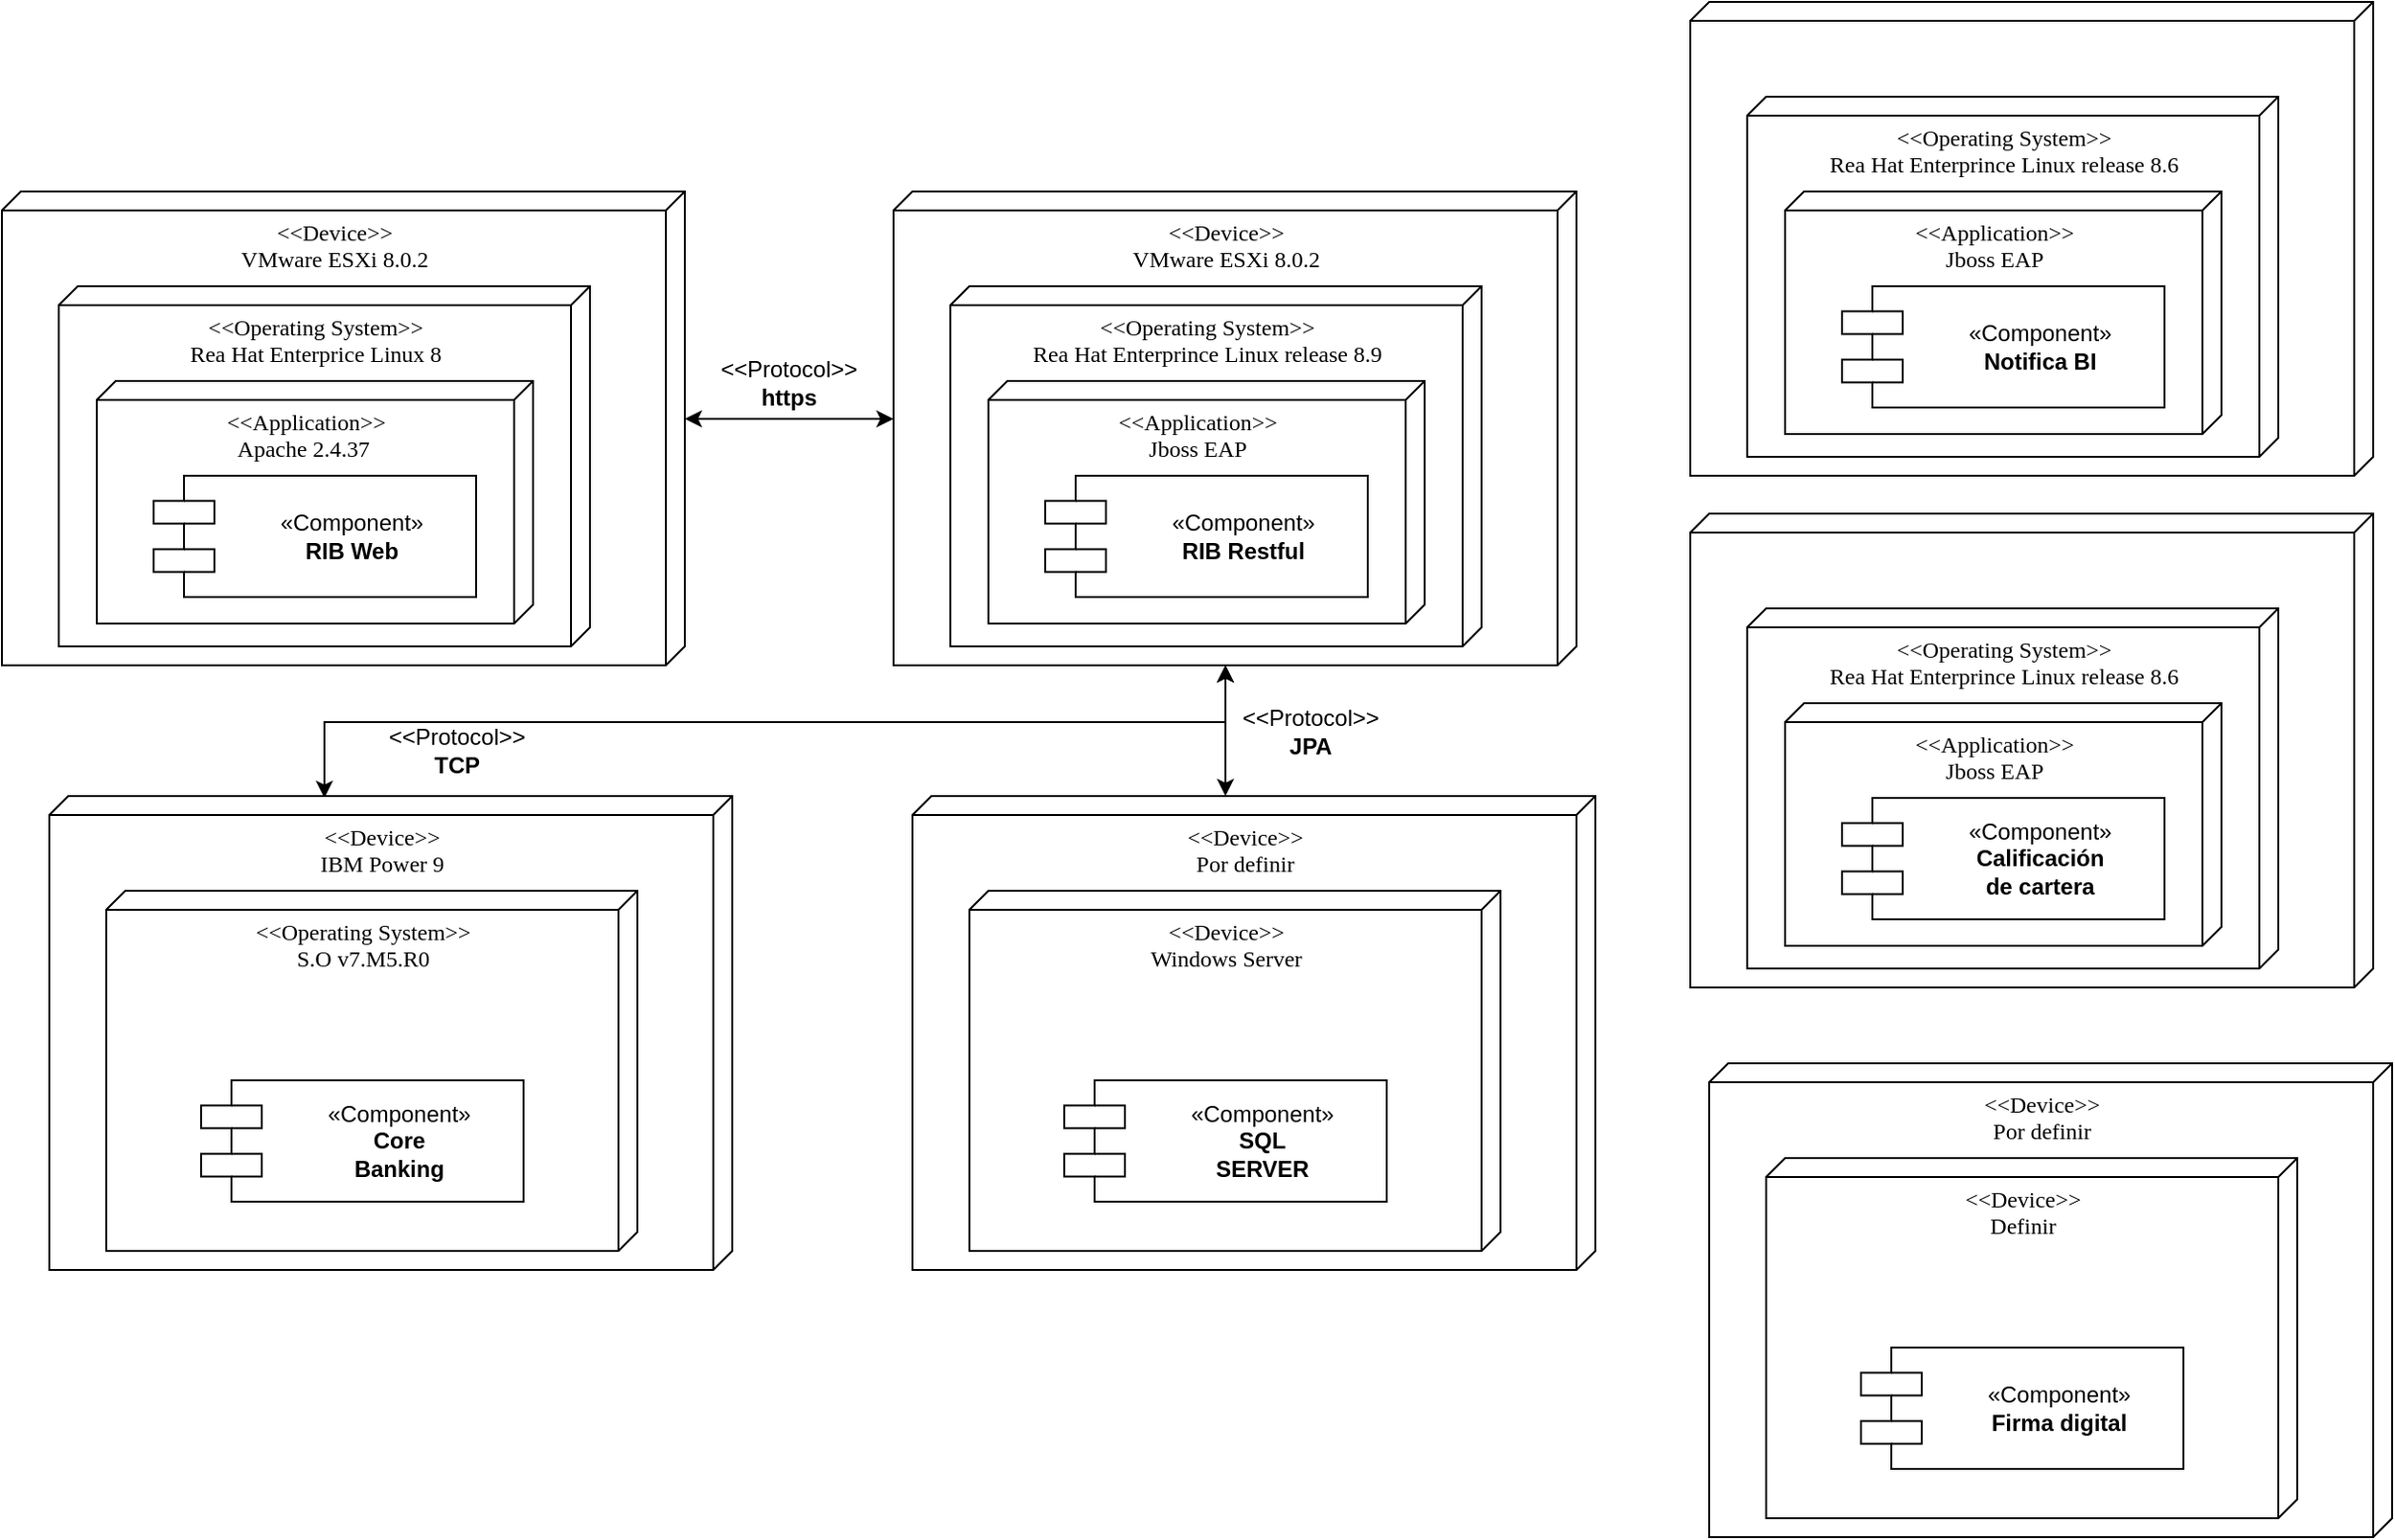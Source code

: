 <mxfile version="24.8.3">
  <diagram name="Página-2" id="JUDbK4Ckv_WAd5AGM5Tw">
    <mxGraphModel dx="1674" dy="1915" grid="1" gridSize="10" guides="1" tooltips="1" connect="1" arrows="1" fold="1" page="1" pageScale="1" pageWidth="827" pageHeight="1169" math="0" shadow="0">
      <root>
        <mxCell id="0" />
        <mxCell id="1" parent="0" />
        <mxCell id="Qrmg3Vs-Gsk_AwqV7CNu-4" value="&amp;lt;&amp;lt;Device&amp;gt;&amp;gt;&lt;div&gt;VMware ESXi 8.0.2&lt;/div&gt;" style="verticalAlign=top;align=center;spacingTop=8;spacingLeft=2;spacingRight=12;shape=cube;size=10;direction=south;fontStyle=0;html=1;rounded=0;shadow=0;comic=0;labelBackgroundColor=none;strokeWidth=1;fontFamily=Verdana;fontSize=12" parent="1" vertex="1">
          <mxGeometry x="50" y="40" width="360" height="250" as="geometry" />
        </mxCell>
        <mxCell id="Qrmg3Vs-Gsk_AwqV7CNu-6" value="&amp;lt;&amp;lt;Operating System&amp;gt;&amp;gt;&lt;div&gt;Rea Hat Enterprice Linux 8&lt;/div&gt;" style="verticalAlign=top;align=center;spacingTop=8;spacingLeft=2;spacingRight=12;shape=cube;size=10;direction=south;fontStyle=0;html=1;rounded=0;shadow=0;comic=0;labelBackgroundColor=none;strokeWidth=1;fontFamily=Verdana;fontSize=12" parent="1" vertex="1">
          <mxGeometry x="80" y="90" width="280" height="190" as="geometry" />
        </mxCell>
        <mxCell id="Qrmg3Vs-Gsk_AwqV7CNu-7" value="&lt;div&gt;&amp;lt;&amp;lt;Application&amp;gt;&amp;gt;&lt;/div&gt;&lt;div&gt;Apache 2.4.37&amp;nbsp;&lt;/div&gt;" style="verticalAlign=top;align=center;spacingTop=8;spacingLeft=2;spacingRight=12;shape=cube;size=10;direction=south;fontStyle=0;html=1;rounded=0;shadow=0;comic=0;labelBackgroundColor=none;strokeWidth=1;fontFamily=Verdana;fontSize=12" parent="1" vertex="1">
          <mxGeometry x="100" y="140" width="230" height="128" as="geometry" />
        </mxCell>
        <mxCell id="Qrmg3Vs-Gsk_AwqV7CNu-8" value="&lt;div style=&quot;&quot;&gt;&lt;span style=&quot;font-family: Helvetica; text-wrap: wrap; background-color: initial;&quot;&gt;«Component»&lt;/span&gt;&lt;/div&gt;&lt;b style=&quot;font-family: Helvetica; text-wrap: wrap;&quot;&gt;&lt;div style=&quot;&quot;&gt;RIB Web&lt;/div&gt;&lt;/b&gt;" style="shape=component;align=center;spacingLeft=37;rounded=0;shadow=0;comic=0;labelBackgroundColor=none;strokeWidth=1;fontFamily=Verdana;fontSize=12;html=1;verticalAlign=middle;" parent="1" vertex="1">
          <mxGeometry x="130" y="190" width="170" height="64" as="geometry" />
        </mxCell>
        <mxCell id="TAVbQNcs_L2FOUL7V5Up-1" value="&amp;lt;&amp;lt;Device&amp;gt;&amp;gt;&lt;div&gt;VMware ESXi 8.0.2&lt;/div&gt;" style="verticalAlign=top;align=center;spacingTop=8;spacingLeft=2;spacingRight=12;shape=cube;size=10;direction=south;fontStyle=0;html=1;rounded=0;shadow=0;comic=0;labelBackgroundColor=none;strokeWidth=1;fontFamily=Verdana;fontSize=12" parent="1" vertex="1">
          <mxGeometry x="520" y="40" width="360" height="250" as="geometry" />
        </mxCell>
        <mxCell id="TAVbQNcs_L2FOUL7V5Up-2" value="&amp;lt;&amp;lt;Operating System&amp;gt;&amp;gt;&lt;div&gt;Rea Hat Enterprince Linux release 8.9&lt;/div&gt;" style="verticalAlign=top;align=center;spacingTop=8;spacingLeft=2;spacingRight=12;shape=cube;size=10;direction=south;fontStyle=0;html=1;rounded=0;shadow=0;comic=0;labelBackgroundColor=none;strokeWidth=1;fontFamily=Verdana;fontSize=12" parent="1" vertex="1">
          <mxGeometry x="550" y="90" width="280" height="190" as="geometry" />
        </mxCell>
        <mxCell id="TAVbQNcs_L2FOUL7V5Up-3" value="&lt;div&gt;&amp;lt;&amp;lt;Application&amp;gt;&amp;gt;&lt;/div&gt;Jboss EAP" style="verticalAlign=top;align=center;spacingTop=8;spacingLeft=2;spacingRight=12;shape=cube;size=10;direction=south;fontStyle=0;html=1;rounded=0;shadow=0;comic=0;labelBackgroundColor=none;strokeWidth=1;fontFamily=Verdana;fontSize=12" parent="1" vertex="1">
          <mxGeometry x="570" y="140" width="230" height="128" as="geometry" />
        </mxCell>
        <mxCell id="TAVbQNcs_L2FOUL7V5Up-4" value="&lt;div style=&quot;&quot;&gt;&lt;span style=&quot;font-family: Helvetica; text-wrap: wrap; background-color: initial;&quot;&gt;«Component»&lt;/span&gt;&lt;/div&gt;&lt;b style=&quot;font-family: Helvetica; text-wrap: wrap;&quot;&gt;&lt;div style=&quot;&quot;&gt;RIB Restful&lt;/div&gt;&lt;/b&gt;" style="shape=component;align=center;spacingLeft=37;rounded=0;shadow=0;comic=0;labelBackgroundColor=none;strokeWidth=1;fontFamily=Verdana;fontSize=12;html=1;verticalAlign=middle;" parent="1" vertex="1">
          <mxGeometry x="600" y="190" width="170" height="64" as="geometry" />
        </mxCell>
        <mxCell id="TAVbQNcs_L2FOUL7V5Up-13" value="" style="endArrow=classic;startArrow=classic;html=1;rounded=0;exitX=0;exitY=0;exitDx=120;exitDy=0;exitPerimeter=0;entryX=0.48;entryY=1;entryDx=0;entryDy=0;entryPerimeter=0;" parent="1" source="Qrmg3Vs-Gsk_AwqV7CNu-4" target="TAVbQNcs_L2FOUL7V5Up-1" edge="1">
          <mxGeometry width="50" height="50" relative="1" as="geometry">
            <mxPoint x="460" y="300" as="sourcePoint" />
            <mxPoint x="510" y="250" as="targetPoint" />
          </mxGeometry>
        </mxCell>
        <mxCell id="TAVbQNcs_L2FOUL7V5Up-14" value="&amp;lt;&amp;lt;Protocol&amp;gt;&amp;gt;&lt;div&gt;&lt;b&gt;https&lt;/b&gt;&lt;/div&gt;" style="text;html=1;align=center;verticalAlign=middle;whiteSpace=wrap;rounded=0;" parent="1" vertex="1">
          <mxGeometry x="435" y="126" width="60" height="30" as="geometry" />
        </mxCell>
        <mxCell id="TAVbQNcs_L2FOUL7V5Up-15" value="" style="endArrow=classic;startArrow=classic;html=1;rounded=0;entryX=0;entryY=0;entryDx=250;entryDy=185;entryPerimeter=0;" parent="1" target="TAVbQNcs_L2FOUL7V5Up-1" edge="1">
          <mxGeometry width="50" height="50" relative="1" as="geometry">
            <mxPoint x="695" y="359" as="sourcePoint" />
            <mxPoint x="510" y="250" as="targetPoint" />
          </mxGeometry>
        </mxCell>
        <mxCell id="TAVbQNcs_L2FOUL7V5Up-16" value="&amp;lt;&amp;lt;Protocol&amp;gt;&amp;gt;&lt;div&gt;&lt;b&gt;JPA&lt;/b&gt;&lt;/div&gt;" style="text;html=1;align=center;verticalAlign=middle;whiteSpace=wrap;rounded=0;" parent="1" vertex="1">
          <mxGeometry x="710" y="310" width="60" height="30" as="geometry" />
        </mxCell>
        <mxCell id="gO8_6KHEhdCFIyb52LNH-3" value="" style="endArrow=classic;startArrow=classic;html=1;rounded=0;entryX=0;entryY=0;entryDx=250;entryDy=185;entryPerimeter=0;" parent="1" target="TAVbQNcs_L2FOUL7V5Up-1" edge="1">
          <mxGeometry width="50" height="50" relative="1" as="geometry">
            <mxPoint x="220" y="360" as="sourcePoint" />
            <mxPoint x="519" y="268" as="targetPoint" />
            <Array as="points">
              <mxPoint x="220" y="320" />
              <mxPoint x="695" y="320" />
            </Array>
          </mxGeometry>
        </mxCell>
        <mxCell id="gO8_6KHEhdCFIyb52LNH-4" value="&amp;lt;&amp;lt;Protocol&amp;gt;&amp;gt;&lt;div&gt;&lt;b&gt;TCP&lt;/b&gt;&lt;/div&gt;" style="text;html=1;align=center;verticalAlign=middle;whiteSpace=wrap;rounded=0;" parent="1" vertex="1">
          <mxGeometry x="260" y="320" width="60" height="30" as="geometry" />
        </mxCell>
        <mxCell id="gO8_6KHEhdCFIyb52LNH-5" value="&amp;lt;&amp;lt;Device&amp;gt;&amp;gt;&lt;div&gt;IBM Power 9&lt;/div&gt;" style="verticalAlign=top;align=center;spacingTop=8;spacingLeft=2;spacingRight=12;shape=cube;size=10;direction=south;fontStyle=0;html=1;rounded=0;shadow=0;comic=0;labelBackgroundColor=none;strokeWidth=1;fontFamily=Verdana;fontSize=12" parent="1" vertex="1">
          <mxGeometry x="75" y="359" width="360" height="250" as="geometry" />
        </mxCell>
        <mxCell id="gO8_6KHEhdCFIyb52LNH-6" value="&amp;lt;&amp;lt;Operating System&amp;gt;&amp;gt;&lt;div&gt;S.O v7.M5.R0&lt;/div&gt;" style="verticalAlign=top;align=center;spacingTop=8;spacingLeft=2;spacingRight=12;shape=cube;size=10;direction=south;fontStyle=0;html=1;rounded=0;shadow=0;comic=0;labelBackgroundColor=none;strokeWidth=1;fontFamily=Verdana;fontSize=12" parent="1" vertex="1">
          <mxGeometry x="105" y="409" width="280" height="190" as="geometry" />
        </mxCell>
        <mxCell id="gO8_6KHEhdCFIyb52LNH-8" value="&lt;div style=&quot;&quot;&gt;&lt;span style=&quot;font-family: Helvetica; text-wrap: wrap; background-color: initial;&quot;&gt;«Component»&lt;/span&gt;&lt;/div&gt;&lt;b style=&quot;font-family: Helvetica; text-wrap: wrap;&quot;&gt;&lt;div style=&quot;&quot;&gt;Core Banking&lt;br&gt;&lt;/div&gt;&lt;/b&gt;" style="shape=component;align=center;spacingLeft=37;rounded=0;shadow=0;comic=0;labelBackgroundColor=none;strokeWidth=1;fontFamily=Verdana;fontSize=12;html=1;verticalAlign=middle;" parent="1" vertex="1">
          <mxGeometry x="155" y="509" width="170" height="64" as="geometry" />
        </mxCell>
        <mxCell id="Kw88h4AEPqxePYTO_mZ7-20" value="&amp;lt;&amp;lt;Device&amp;gt;&amp;gt;&lt;div&gt;Por definir&lt;/div&gt;" style="verticalAlign=top;align=center;spacingTop=8;spacingLeft=2;spacingRight=12;shape=cube;size=10;direction=south;fontStyle=0;html=1;rounded=0;shadow=0;comic=0;labelBackgroundColor=none;strokeWidth=1;fontFamily=Verdana;fontSize=12" vertex="1" parent="1">
          <mxGeometry x="530" y="359" width="360" height="250" as="geometry" />
        </mxCell>
        <mxCell id="Kw88h4AEPqxePYTO_mZ7-21" value="&amp;lt;&amp;lt;Device&amp;gt;&amp;gt;&lt;div&gt;Windows Server&lt;/div&gt;" style="verticalAlign=top;align=center;spacingTop=8;spacingLeft=2;spacingRight=12;shape=cube;size=10;direction=south;fontStyle=0;html=1;rounded=0;shadow=0;comic=0;labelBackgroundColor=none;strokeWidth=1;fontFamily=Verdana;fontSize=12" vertex="1" parent="1">
          <mxGeometry x="560" y="409" width="280" height="190" as="geometry" />
        </mxCell>
        <mxCell id="Kw88h4AEPqxePYTO_mZ7-22" value="&lt;div style=&quot;&quot;&gt;&lt;div&gt;&lt;span style=&quot;font-family: Helvetica; text-wrap: wrap; background-color: initial;&quot;&gt;«Component»&lt;/span&gt;&lt;/div&gt;&lt;b style=&quot;text-wrap: wrap; font-family: Helvetica;&quot;&gt;SQL SERVER&lt;/b&gt;&lt;/div&gt;" style="shape=component;align=center;spacingLeft=37;rounded=0;shadow=0;comic=0;labelBackgroundColor=none;strokeWidth=1;fontFamily=Verdana;fontSize=12;html=1;verticalAlign=middle;" vertex="1" parent="1">
          <mxGeometry x="610" y="509" width="170" height="64" as="geometry" />
        </mxCell>
        <mxCell id="Kw88h4AEPqxePYTO_mZ7-30" value="&amp;lt;&amp;lt;Device&amp;gt;&amp;gt;&lt;div&gt;Por definir&lt;/div&gt;" style="verticalAlign=top;align=center;spacingTop=8;spacingLeft=2;spacingRight=12;shape=cube;size=10;direction=south;fontStyle=0;html=1;rounded=0;shadow=0;comic=0;labelBackgroundColor=none;strokeWidth=1;fontFamily=Verdana;fontSize=12" vertex="1" parent="1">
          <mxGeometry x="950" y="500" width="360" height="250" as="geometry" />
        </mxCell>
        <mxCell id="Kw88h4AEPqxePYTO_mZ7-31" value="&amp;lt;&amp;lt;Device&amp;gt;&amp;gt;&lt;div&gt;Definir&lt;/div&gt;" style="verticalAlign=top;align=center;spacingTop=8;spacingLeft=2;spacingRight=12;shape=cube;size=10;direction=south;fontStyle=0;html=1;rounded=0;shadow=0;comic=0;labelBackgroundColor=none;strokeWidth=1;fontFamily=Verdana;fontSize=12" vertex="1" parent="1">
          <mxGeometry x="980" y="550" width="280" height="190" as="geometry" />
        </mxCell>
        <mxCell id="Kw88h4AEPqxePYTO_mZ7-32" value="&lt;div style=&quot;&quot;&gt;&lt;div&gt;&lt;span style=&quot;font-family: Helvetica; text-wrap: wrap; background-color: initial;&quot;&gt;«Component»&lt;/span&gt;&lt;/div&gt;&lt;font face=&quot;Helvetica&quot;&gt;&lt;span style=&quot;text-wrap: wrap;&quot;&gt;&lt;b&gt;Firma digital&lt;/b&gt;&lt;/span&gt;&lt;/font&gt;&lt;/div&gt;" style="shape=component;align=center;spacingLeft=37;rounded=0;shadow=0;comic=0;labelBackgroundColor=none;strokeWidth=1;fontFamily=Verdana;fontSize=12;html=1;verticalAlign=middle;" vertex="1" parent="1">
          <mxGeometry x="1030" y="650" width="170" height="64" as="geometry" />
        </mxCell>
        <mxCell id="Kw88h4AEPqxePYTO_mZ7-33" value="" style="verticalAlign=top;align=center;spacingTop=8;spacingLeft=2;spacingRight=12;shape=cube;size=10;direction=south;fontStyle=0;html=1;rounded=0;shadow=0;comic=0;labelBackgroundColor=none;strokeWidth=1;fontFamily=Verdana;fontSize=12" vertex="1" parent="1">
          <mxGeometry x="940" y="-60" width="360" height="250" as="geometry" />
        </mxCell>
        <mxCell id="Kw88h4AEPqxePYTO_mZ7-34" value="&amp;lt;&amp;lt;Operating System&amp;gt;&amp;gt;&lt;div&gt;Rea Hat Enterprince Linux release 8.6&lt;/div&gt;" style="verticalAlign=top;align=center;spacingTop=8;spacingLeft=2;spacingRight=12;shape=cube;size=10;direction=south;fontStyle=0;html=1;rounded=0;shadow=0;comic=0;labelBackgroundColor=none;strokeWidth=1;fontFamily=Verdana;fontSize=12" vertex="1" parent="1">
          <mxGeometry x="970" y="-10" width="280" height="190" as="geometry" />
        </mxCell>
        <mxCell id="Kw88h4AEPqxePYTO_mZ7-35" value="&lt;div&gt;&amp;lt;&amp;lt;Application&amp;gt;&amp;gt;&lt;/div&gt;Jboss EAP" style="verticalAlign=top;align=center;spacingTop=8;spacingLeft=2;spacingRight=12;shape=cube;size=10;direction=south;fontStyle=0;html=1;rounded=0;shadow=0;comic=0;labelBackgroundColor=none;strokeWidth=1;fontFamily=Verdana;fontSize=12" vertex="1" parent="1">
          <mxGeometry x="990" y="40" width="230" height="128" as="geometry" />
        </mxCell>
        <mxCell id="Kw88h4AEPqxePYTO_mZ7-36" value="&lt;div style=&quot;&quot;&gt;&lt;span style=&quot;font-family: Helvetica; text-wrap: wrap; background-color: initial;&quot;&gt;«Component»&lt;/span&gt;&lt;/div&gt;&lt;b style=&quot;font-family: Helvetica; text-wrap: wrap;&quot;&gt;&lt;div style=&quot;&quot;&gt;Notifica BI&lt;/div&gt;&lt;/b&gt;" style="shape=component;align=center;spacingLeft=37;rounded=0;shadow=0;comic=0;labelBackgroundColor=none;strokeWidth=1;fontFamily=Verdana;fontSize=12;html=1;verticalAlign=middle;" vertex="1" parent="1">
          <mxGeometry x="1020" y="90" width="170" height="64" as="geometry" />
        </mxCell>
        <mxCell id="Kw88h4AEPqxePYTO_mZ7-37" value="" style="verticalAlign=top;align=center;spacingTop=8;spacingLeft=2;spacingRight=12;shape=cube;size=10;direction=south;fontStyle=0;html=1;rounded=0;shadow=0;comic=0;labelBackgroundColor=none;strokeWidth=1;fontFamily=Verdana;fontSize=12" vertex="1" parent="1">
          <mxGeometry x="940" y="210" width="360" height="250" as="geometry" />
        </mxCell>
        <mxCell id="Kw88h4AEPqxePYTO_mZ7-38" value="&amp;lt;&amp;lt;Operating System&amp;gt;&amp;gt;&lt;div&gt;Rea Hat Enterprince Linux release 8.6&lt;/div&gt;" style="verticalAlign=top;align=center;spacingTop=8;spacingLeft=2;spacingRight=12;shape=cube;size=10;direction=south;fontStyle=0;html=1;rounded=0;shadow=0;comic=0;labelBackgroundColor=none;strokeWidth=1;fontFamily=Verdana;fontSize=12" vertex="1" parent="1">
          <mxGeometry x="970" y="260" width="280" height="190" as="geometry" />
        </mxCell>
        <mxCell id="Kw88h4AEPqxePYTO_mZ7-39" value="&lt;div&gt;&amp;lt;&amp;lt;Application&amp;gt;&amp;gt;&lt;/div&gt;Jboss EAP" style="verticalAlign=top;align=center;spacingTop=8;spacingLeft=2;spacingRight=12;shape=cube;size=10;direction=south;fontStyle=0;html=1;rounded=0;shadow=0;comic=0;labelBackgroundColor=none;strokeWidth=1;fontFamily=Verdana;fontSize=12" vertex="1" parent="1">
          <mxGeometry x="990" y="310" width="230" height="128" as="geometry" />
        </mxCell>
        <mxCell id="Kw88h4AEPqxePYTO_mZ7-40" value="&lt;div style=&quot;&quot;&gt;&lt;span style=&quot;font-family: Helvetica; text-wrap: wrap; background-color: initial;&quot;&gt;«Component»&lt;/span&gt;&lt;/div&gt;&lt;b style=&quot;font-family: Helvetica; text-wrap: wrap;&quot;&gt;&lt;div style=&quot;&quot;&gt;Calificación de cartera&lt;/div&gt;&lt;/b&gt;" style="shape=component;align=center;spacingLeft=37;rounded=0;shadow=0;comic=0;labelBackgroundColor=none;strokeWidth=1;fontFamily=Verdana;fontSize=12;html=1;verticalAlign=middle;" vertex="1" parent="1">
          <mxGeometry x="1020" y="360" width="170" height="64" as="geometry" />
        </mxCell>
      </root>
    </mxGraphModel>
  </diagram>
</mxfile>

